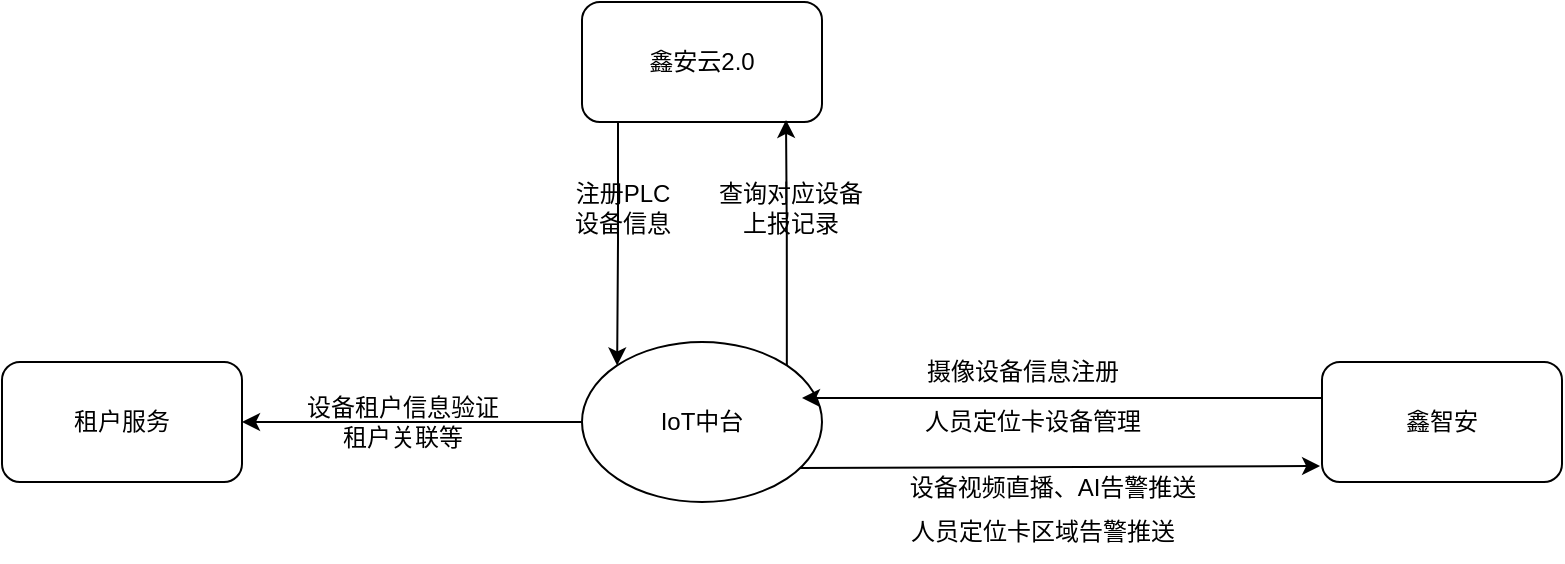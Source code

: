 <mxfile version="24.7.7">
  <diagram name="第 1 页" id="Dnr3Jo7YamBtelpkvfqD">
    <mxGraphModel dx="1434" dy="761" grid="1" gridSize="10" guides="1" tooltips="1" connect="1" arrows="1" fold="1" page="1" pageScale="1" pageWidth="827" pageHeight="1169" math="0" shadow="0">
      <root>
        <mxCell id="0" />
        <mxCell id="1" parent="0" />
        <mxCell id="qDoPPyr4aAENc9TVUn5Q-12" style="rounded=0;orthogonalLoop=1;jettySize=auto;html=1;exitX=0.908;exitY=0.788;exitDx=0;exitDy=0;entryX=-0.008;entryY=0.867;entryDx=0;entryDy=0;entryPerimeter=0;exitPerimeter=0;" parent="1" source="qDoPPyr4aAENc9TVUn5Q-4" target="qDoPPyr4aAENc9TVUn5Q-11" edge="1">
          <mxGeometry relative="1" as="geometry" />
        </mxCell>
        <mxCell id="qDoPPyr4aAENc9TVUn5Q-17" style="edgeStyle=orthogonalEdgeStyle;rounded=0;orthogonalLoop=1;jettySize=auto;html=1;entryX=1;entryY=0.5;entryDx=0;entryDy=0;" parent="1" source="qDoPPyr4aAENc9TVUn5Q-4" target="qDoPPyr4aAENc9TVUn5Q-16" edge="1">
          <mxGeometry relative="1" as="geometry" />
        </mxCell>
        <mxCell id="qDoPPyr4aAENc9TVUn5Q-4" value="IoT中台" style="ellipse;whiteSpace=wrap;html=1;" parent="1" vertex="1">
          <mxGeometry x="310" y="310" width="120" height="80" as="geometry" />
        </mxCell>
        <mxCell id="qDoPPyr4aAENc9TVUn5Q-6" style="edgeStyle=orthogonalEdgeStyle;rounded=0;orthogonalLoop=1;jettySize=auto;html=1;entryX=0;entryY=0;entryDx=0;entryDy=0;startArrow=none;startFill=0;" parent="1" source="qDoPPyr4aAENc9TVUn5Q-5" target="qDoPPyr4aAENc9TVUn5Q-4" edge="1">
          <mxGeometry relative="1" as="geometry">
            <Array as="points">
              <mxPoint x="328" y="260" />
              <mxPoint x="328" y="260" />
            </Array>
          </mxGeometry>
        </mxCell>
        <mxCell id="qDoPPyr4aAENc9TVUn5Q-5" value="鑫安云2.0" style="rounded=1;whiteSpace=wrap;html=1;" parent="1" vertex="1">
          <mxGeometry x="310" y="140" width="120" height="60" as="geometry" />
        </mxCell>
        <mxCell id="qDoPPyr4aAENc9TVUn5Q-7" value="注册PLC&lt;div&gt;&lt;div&gt;设备信息&lt;/div&gt;&lt;/div&gt;" style="text;html=1;align=center;verticalAlign=middle;resizable=0;points=[];autosize=1;strokeColor=none;fillColor=none;" parent="1" vertex="1">
          <mxGeometry x="295" y="223" width="70" height="40" as="geometry" />
        </mxCell>
        <mxCell id="qDoPPyr4aAENc9TVUn5Q-8" style="edgeStyle=orthogonalEdgeStyle;rounded=0;orthogonalLoop=1;jettySize=auto;html=1;exitX=1;exitY=0;exitDx=0;exitDy=0;entryX=0.85;entryY=0.983;entryDx=0;entryDy=0;entryPerimeter=0;" parent="1" source="qDoPPyr4aAENc9TVUn5Q-4" target="qDoPPyr4aAENc9TVUn5Q-5" edge="1">
          <mxGeometry relative="1" as="geometry" />
        </mxCell>
        <mxCell id="qDoPPyr4aAENc9TVUn5Q-9" value="查询对应设备&lt;div&gt;上报记录&lt;/div&gt;" style="text;html=1;align=center;verticalAlign=middle;resizable=0;points=[];autosize=1;strokeColor=none;fillColor=none;" parent="1" vertex="1">
          <mxGeometry x="364" y="223" width="100" height="40" as="geometry" />
        </mxCell>
        <mxCell id="qDoPPyr4aAENc9TVUn5Q-11" value="鑫智安" style="rounded=1;whiteSpace=wrap;html=1;" parent="1" vertex="1">
          <mxGeometry x="680" y="320" width="120" height="60" as="geometry" />
        </mxCell>
        <mxCell id="qDoPPyr4aAENc9TVUn5Q-13" style="rounded=0;orthogonalLoop=1;jettySize=auto;html=1;exitX=0;exitY=0.75;exitDx=0;exitDy=0;" parent="1" edge="1">
          <mxGeometry relative="1" as="geometry">
            <mxPoint x="680" y="338" as="sourcePoint" />
            <mxPoint x="420" y="338" as="targetPoint" />
          </mxGeometry>
        </mxCell>
        <mxCell id="qDoPPyr4aAENc9TVUn5Q-14" value="摄像设备信息注册" style="text;html=1;align=center;verticalAlign=middle;resizable=0;points=[];autosize=1;strokeColor=none;fillColor=none;" parent="1" vertex="1">
          <mxGeometry x="470" y="310" width="120" height="30" as="geometry" />
        </mxCell>
        <mxCell id="qDoPPyr4aAENc9TVUn5Q-15" value="设备视频直播、AI告警推送" style="text;html=1;align=center;verticalAlign=middle;resizable=0;points=[];autosize=1;strokeColor=none;fillColor=none;" parent="1" vertex="1">
          <mxGeometry x="460" y="368" width="170" height="30" as="geometry" />
        </mxCell>
        <mxCell id="qDoPPyr4aAENc9TVUn5Q-16" value="租户服务" style="rounded=1;whiteSpace=wrap;html=1;" parent="1" vertex="1">
          <mxGeometry x="20" y="320" width="120" height="60" as="geometry" />
        </mxCell>
        <mxCell id="qDoPPyr4aAENc9TVUn5Q-18" value="设备租户信息验证&lt;div&gt;租户关联等&lt;/div&gt;" style="text;html=1;align=center;verticalAlign=middle;resizable=0;points=[];autosize=1;strokeColor=none;fillColor=none;" parent="1" vertex="1">
          <mxGeometry x="160" y="330" width="120" height="40" as="geometry" />
        </mxCell>
        <mxCell id="YgBXu26UpaoIpEqKJbev-2" value="人员定位卡设备管理" style="text;html=1;align=center;verticalAlign=middle;resizable=0;points=[];autosize=1;strokeColor=none;fillColor=none;" vertex="1" parent="1">
          <mxGeometry x="470" y="335" width="130" height="30" as="geometry" />
        </mxCell>
        <mxCell id="YgBXu26UpaoIpEqKJbev-3" value="人员定位卡区域告警推送" style="text;html=1;align=center;verticalAlign=middle;resizable=0;points=[];autosize=1;strokeColor=none;fillColor=none;" vertex="1" parent="1">
          <mxGeometry x="460" y="390" width="160" height="30" as="geometry" />
        </mxCell>
      </root>
    </mxGraphModel>
  </diagram>
</mxfile>

